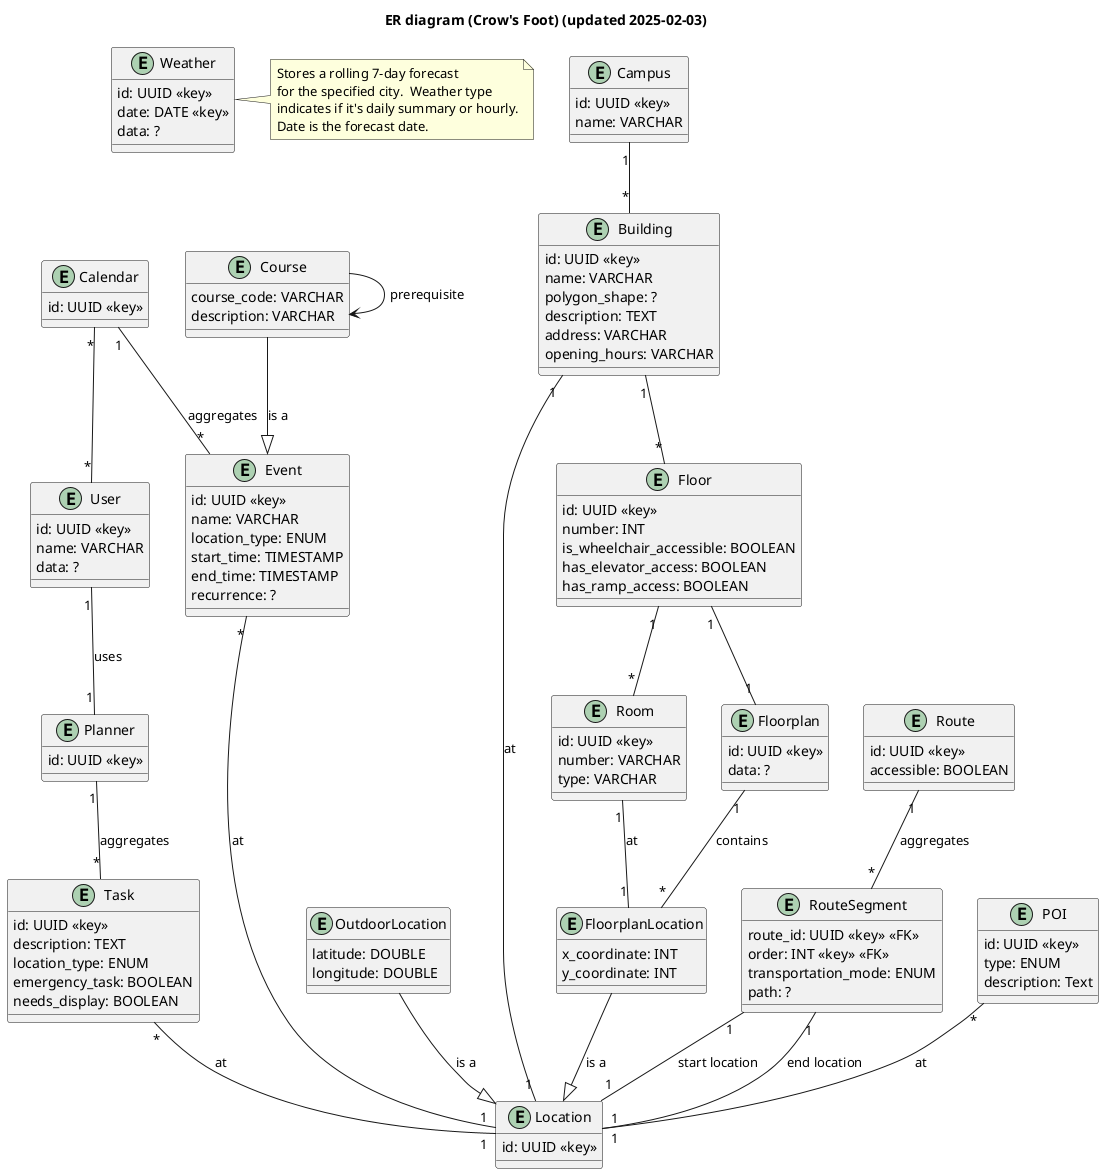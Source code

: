 @startuml

title ER diagram (Crow's Foot) (updated 2025-02-03)


' --- Entities ---
entity "User" as User {
    id: UUID <<key>>
    name: VARCHAR
    data: ?
}

entity "Calendar" as Calendar {
    id: UUID <<key>>
  
' ... Calendar specific attributes if needed
}


entity "Event" as Event {
    id: UUID <<key>>
    name: VARCHAR
    location_type: ENUM   
    start_time: TIMESTAMP
    end_time: TIMESTAMP
    recurrence: ?
}

entity "Course" as Course {
    course_code: VARCHAR
    description: VARCHAR
}

Course --> Course : prerequisite

entity "Task" as Task {
    id: UUID <<key>>
    description: TEXT
    location_type: ENUM  
    emergency_task: BOOLEAN
    needs_display: BOOLEAN
}

entity "Planner" as Planner {
    id: UUID <<key>>
  
' ... other planner attributes if needed
}

entity Location {
    id: UUID <<key>>
}

entity "OutdoorLocation" as OutdoorLocation {
    latitude: DOUBLE
    longitude: DOUBLE
}

entity "FloorplanLocation" as FloorplanLocation {
    x_coordinate: INT
    y_coordinate: INT
}

FloorplanLocation --|> Location: "is a"  
OutdoorLocation --|> Location: "is a"  


entity "Route" as Route {
    id: UUID <<key>>
    accessible: BOOLEAN
}

entity "RouteSegment" as RouteSegment {
    route_id: UUID <<key>> <<FK>>
    order: INT <<key>> <<FK>>
    transportation_mode: ENUM
    path: ?
}


entity "Room" as Room {
    id: UUID <<key>>
    number: VARCHAR
    type: VARCHAR
}

entity "Campus" as Campus {
    id: UUID <<key>>
    name: VARCHAR
}

entity "Building" as Building {
    id: UUID <<key>>
    name: VARCHAR
     polygon_shape: ?
    description: TEXT
    address: VARCHAR
    opening_hours: VARCHAR
}

entity "Floor" as Floor {
    id: UUID <<key>>
    number: INT
    is_wheelchair_accessible: BOOLEAN
    has_elevator_access: BOOLEAN
    has_ramp_access: BOOLEAN
}

entity "Floorplan" as Floorplan {
    id: UUID <<key>>
    data: ?
}


entity "POI" as POI {
    id: UUID <<key>>
    type: ENUM
    description: Text
}

entity "Weather" as Weather {
    id: UUID <<key>>
    date: DATE <<key>>
    data: ?
}
note right of Weather: Stores a rolling 7-day forecast\nfor the specified city.  Weather type\nindicates if it's daily summary or hourly.\nDate is the forecast date.



' --- Relationships ---
User "1" -- "1" Planner : "uses"
Calendar "1" -- "*" Event : aggregates
Calendar "*" -- "*" User 
Course --|> Event : "is a"  

Planner "1" -- "*" Task : "aggregates"

Event "*" -- "1" Location : "at"
Task "*" -- "1" Location : "at"
Route "1" -- "*" RouteSegment : aggregates
RouteSegment "1" -- "1" Location : "start location"
RouteSegment "1" -- "1" Location : "end location"


Campus "1" -- "*" Building
Building "1" -- "*" Floor 
Floor "1" -- "*" Room


Building "1" -- "1" Location : "at"
POI "*" -- "1" Location: "at"
Room "1" -- "1" FloorplanLocation : "at" 
Floor "1" -- "1" Floorplan
Floorplan "1" -- "*" FloorplanLocation : "contains"


@enduml